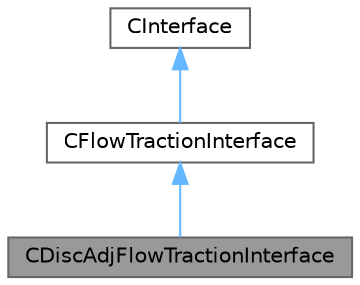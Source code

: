 digraph "CDiscAdjFlowTractionInterface"
{
 // LATEX_PDF_SIZE
  bgcolor="transparent";
  edge [fontname=Helvetica,fontsize=10,labelfontname=Helvetica,labelfontsize=10];
  node [fontname=Helvetica,fontsize=10,shape=box,height=0.2,width=0.4];
  Node1 [id="Node000001",label="CDiscAdjFlowTractionInterface",height=0.2,width=0.4,color="gray40", fillcolor="grey60", style="filled", fontcolor="black",tooltip="Fluid-structure interface (forces or tractions) for discrete adjoint problems."];
  Node2 -> Node1 [id="edge1_Node000001_Node000002",dir="back",color="steelblue1",style="solid",tooltip=" "];
  Node2 [id="Node000002",label="CFlowTractionInterface",height=0.2,width=0.4,color="gray40", fillcolor="white", style="filled",URL="$classCFlowTractionInterface.html",tooltip="Fluid-structure interface (forces or tractions)."];
  Node3 -> Node2 [id="edge2_Node000002_Node000003",dir="back",color="steelblue1",style="solid",tooltip=" "];
  Node3 [id="Node000003",label="CInterface",height=0.2,width=0.4,color="gray40", fillcolor="white", style="filled",URL="$classCInterface.html",tooltip="Main class for defining the physical transfer of information."];
}
